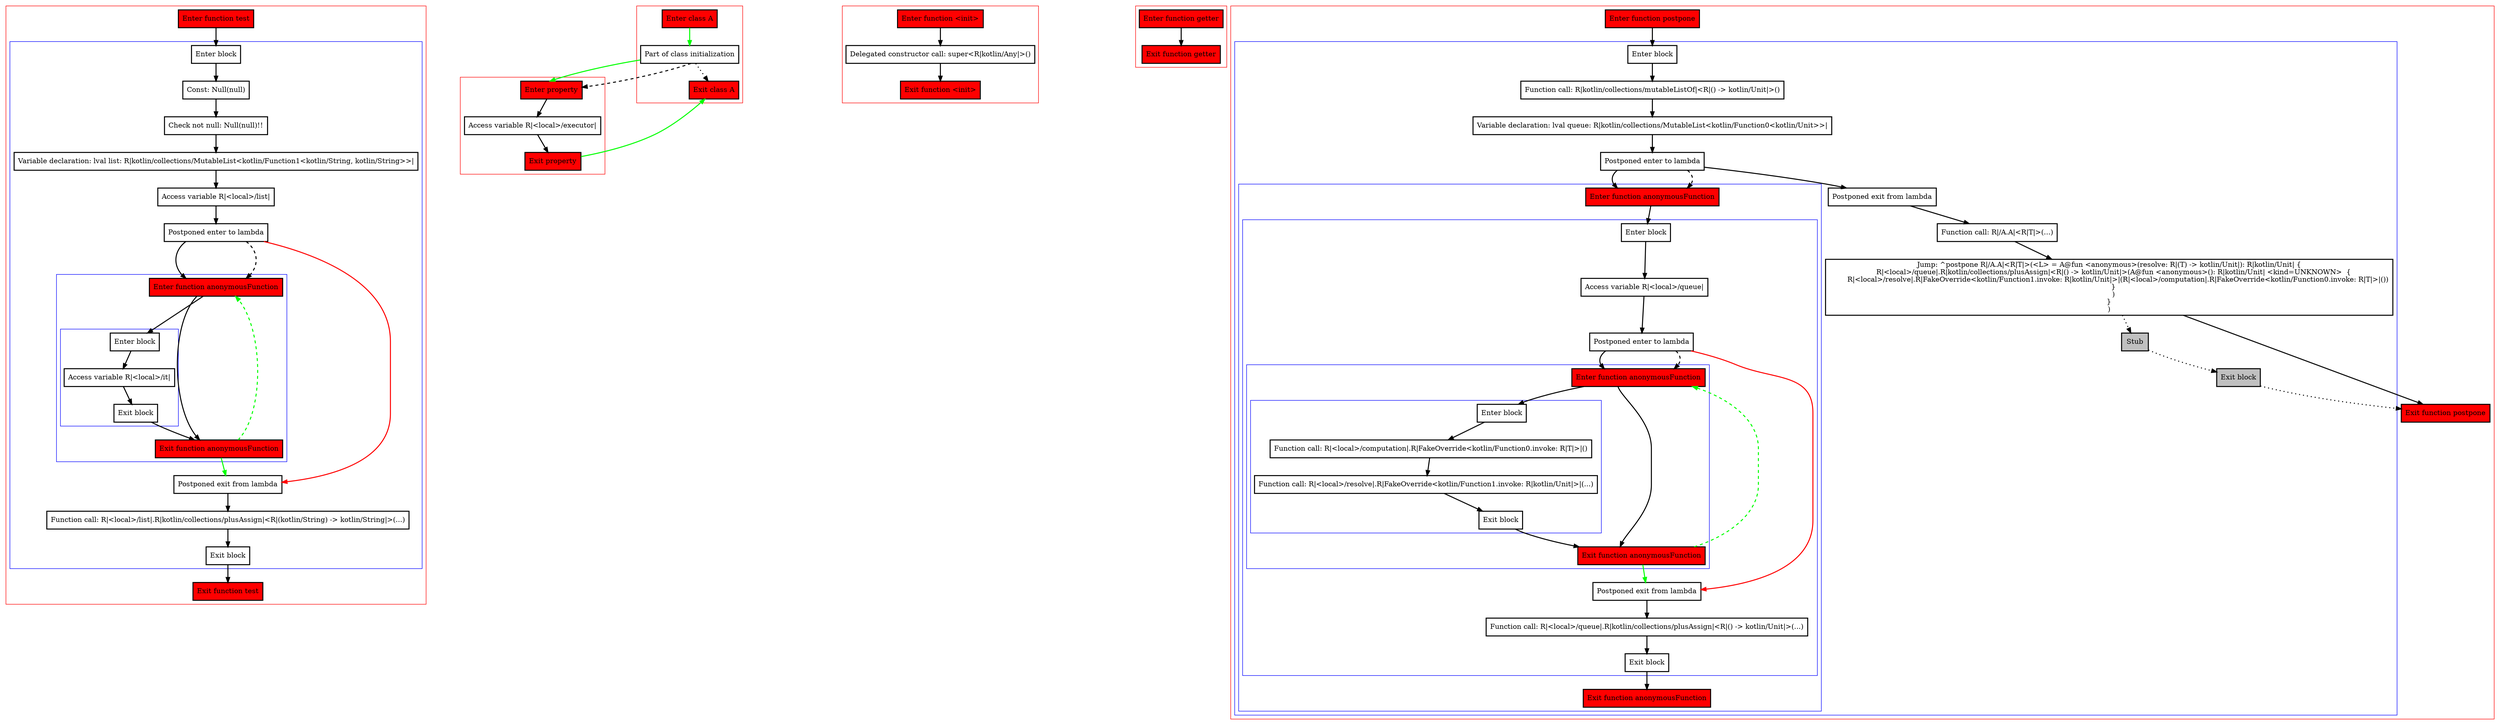 digraph plusAssignWithLambdaInRhs_kt {
    graph [nodesep=3]
    node [shape=box penwidth=2]
    edge [penwidth=2]

    subgraph cluster_0 {
        color=red
        0 [label="Enter function test" style="filled" fillcolor=red];
        subgraph cluster_1 {
            color=blue
            1 [label="Enter block"];
            2 [label="Const: Null(null)"];
            3 [label="Check not null: Null(null)!!"];
            4 [label="Variable declaration: lval list: R|kotlin/collections/MutableList<kotlin/Function1<kotlin/String, kotlin/String>>|"];
            5 [label="Access variable R|<local>/list|"];
            6 [label="Postponed enter to lambda"];
            subgraph cluster_2 {
                color=blue
                11 [label="Enter function anonymousFunction" style="filled" fillcolor=red];
                subgraph cluster_3 {
                    color=blue
                    12 [label="Enter block"];
                    13 [label="Access variable R|<local>/it|"];
                    14 [label="Exit block"];
                }
                15 [label="Exit function anonymousFunction" style="filled" fillcolor=red];
            }
            7 [label="Postponed exit from lambda"];
            8 [label="Function call: R|<local>/list|.R|kotlin/collections/plusAssign|<R|(kotlin/String) -> kotlin/String|>(...)"];
            9 [label="Exit block"];
        }
        10 [label="Exit function test" style="filled" fillcolor=red];
    }
    0 -> {1};
    1 -> {2};
    2 -> {3};
    3 -> {4};
    4 -> {5};
    5 -> {6};
    6 -> {11};
    6 -> {7} [color=red];
    6 -> {11} [style=dashed];
    7 -> {8};
    8 -> {9};
    9 -> {10};
    11 -> {15 12};
    12 -> {13};
    13 -> {14};
    14 -> {15};
    15 -> {7} [color=green];
    15 -> {11} [color=green style=dashed];

    subgraph cluster_4 {
        color=red
        16 [label="Enter class A" style="filled" fillcolor=red];
        17 [label="Part of class initialization"];
        18 [label="Exit class A" style="filled" fillcolor=red];
    }
    16 -> {17} [color=green];
    17 -> {18} [style=dotted];
    17 -> {24} [color=green];
    17 -> {24} [style=dashed];

    subgraph cluster_5 {
        color=red
        19 [label="Enter function <init>" style="filled" fillcolor=red];
        20 [label="Delegated constructor call: super<R|kotlin/Any|>()"];
        21 [label="Exit function <init>" style="filled" fillcolor=red];
    }
    19 -> {20};
    20 -> {21};

    subgraph cluster_6 {
        color=red
        22 [label="Enter function getter" style="filled" fillcolor=red];
        23 [label="Exit function getter" style="filled" fillcolor=red];
    }
    22 -> {23};

    subgraph cluster_7 {
        color=red
        24 [label="Enter property" style="filled" fillcolor=red];
        25 [label="Access variable R|<local>/executor|"];
        26 [label="Exit property" style="filled" fillcolor=red];
    }
    24 -> {25};
    25 -> {26};
    26 -> {18} [color=green];

    subgraph cluster_8 {
        color=red
        27 [label="Enter function postpone" style="filled" fillcolor=red];
        subgraph cluster_9 {
            color=blue
            28 [label="Enter block"];
            29 [label="Function call: R|kotlin/collections/mutableListOf|<R|() -> kotlin/Unit|>()"];
            30 [label="Variable declaration: lval queue: R|kotlin/collections/MutableList<kotlin/Function0<kotlin/Unit>>|"];
            31 [label="Postponed enter to lambda"];
            subgraph cluster_10 {
                color=blue
                38 [label="Enter function anonymousFunction" style="filled" fillcolor=red];
                subgraph cluster_11 {
                    color=blue
                    39 [label="Enter block"];
                    40 [label="Access variable R|<local>/queue|"];
                    41 [label="Postponed enter to lambda"];
                    subgraph cluster_12 {
                        color=blue
                        46 [label="Enter function anonymousFunction" style="filled" fillcolor=red];
                        subgraph cluster_13 {
                            color=blue
                            47 [label="Enter block"];
                            48 [label="Function call: R|<local>/computation|.R|FakeOverride<kotlin/Function0.invoke: R|T|>|()"];
                            49 [label="Function call: R|<local>/resolve|.R|FakeOverride<kotlin/Function1.invoke: R|kotlin/Unit|>|(...)"];
                            50 [label="Exit block"];
                        }
                        51 [label="Exit function anonymousFunction" style="filled" fillcolor=red];
                    }
                    42 [label="Postponed exit from lambda"];
                    43 [label="Function call: R|<local>/queue|.R|kotlin/collections/plusAssign|<R|() -> kotlin/Unit|>(...)"];
                    44 [label="Exit block"];
                }
                45 [label="Exit function anonymousFunction" style="filled" fillcolor=red];
            }
            32 [label="Postponed exit from lambda"];
            33 [label="Function call: R|/A.A|<R|T|>(...)"];
            34 [label="Jump: ^postpone R|/A.A|<R|T|>(<L> = A@fun <anonymous>(resolve: R|(T) -> kotlin/Unit|): R|kotlin/Unit| {
    R|<local>/queue|.R|kotlin/collections/plusAssign|<R|() -> kotlin/Unit|>(A@fun <anonymous>(): R|kotlin/Unit| <kind=UNKNOWN>  {
        R|<local>/resolve|.R|FakeOverride<kotlin/Function1.invoke: R|kotlin/Unit|>|(R|<local>/computation|.R|FakeOverride<kotlin/Function0.invoke: R|T|>|())
    }
    )
}
)"];
            35 [label="Stub" style="filled" fillcolor=gray];
            36 [label="Exit block" style="filled" fillcolor=gray];
        }
        37 [label="Exit function postpone" style="filled" fillcolor=red];
    }
    27 -> {28};
    28 -> {29};
    29 -> {30};
    30 -> {31};
    31 -> {32 38};
    31 -> {38} [style=dashed];
    32 -> {33};
    33 -> {34};
    34 -> {37};
    34 -> {35} [style=dotted];
    35 -> {36} [style=dotted];
    36 -> {37} [style=dotted];
    38 -> {39};
    39 -> {40};
    40 -> {41};
    41 -> {46};
    41 -> {42} [color=red];
    41 -> {46} [style=dashed];
    42 -> {43};
    43 -> {44};
    44 -> {45};
    46 -> {51 47};
    47 -> {48};
    48 -> {49};
    49 -> {50};
    50 -> {51};
    51 -> {42} [color=green];
    51 -> {46} [color=green style=dashed];

}
